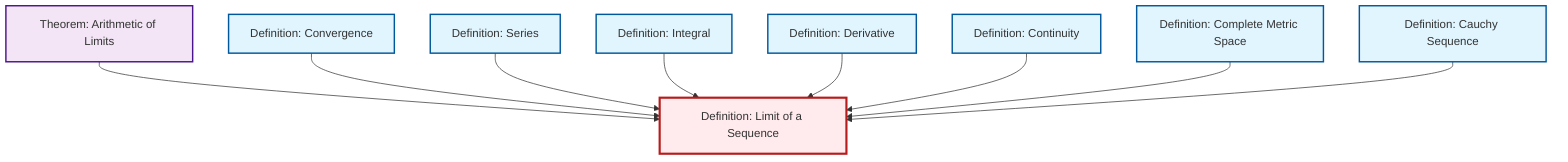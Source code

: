 graph TD
    classDef definition fill:#e1f5fe,stroke:#01579b,stroke-width:2px
    classDef theorem fill:#f3e5f5,stroke:#4a148c,stroke-width:2px
    classDef axiom fill:#fff3e0,stroke:#e65100,stroke-width:2px
    classDef example fill:#e8f5e9,stroke:#1b5e20,stroke-width:2px
    classDef current fill:#ffebee,stroke:#b71c1c,stroke-width:3px
    def-limit["Definition: Limit of a Sequence"]:::definition
    def-continuity["Definition: Continuity"]:::definition
    def-complete-metric-space["Definition: Complete Metric Space"]:::definition
    def-derivative["Definition: Derivative"]:::definition
    def-series["Definition: Series"]:::definition
    def-convergence["Definition: Convergence"]:::definition
    def-integral["Definition: Integral"]:::definition
    def-cauchy-sequence["Definition: Cauchy Sequence"]:::definition
    thm-limit-arithmetic["Theorem: Arithmetic of Limits"]:::theorem
    thm-limit-arithmetic --> def-limit
    def-convergence --> def-limit
    def-series --> def-limit
    def-integral --> def-limit
    def-derivative --> def-limit
    def-continuity --> def-limit
    def-complete-metric-space --> def-limit
    def-cauchy-sequence --> def-limit
    class def-limit current